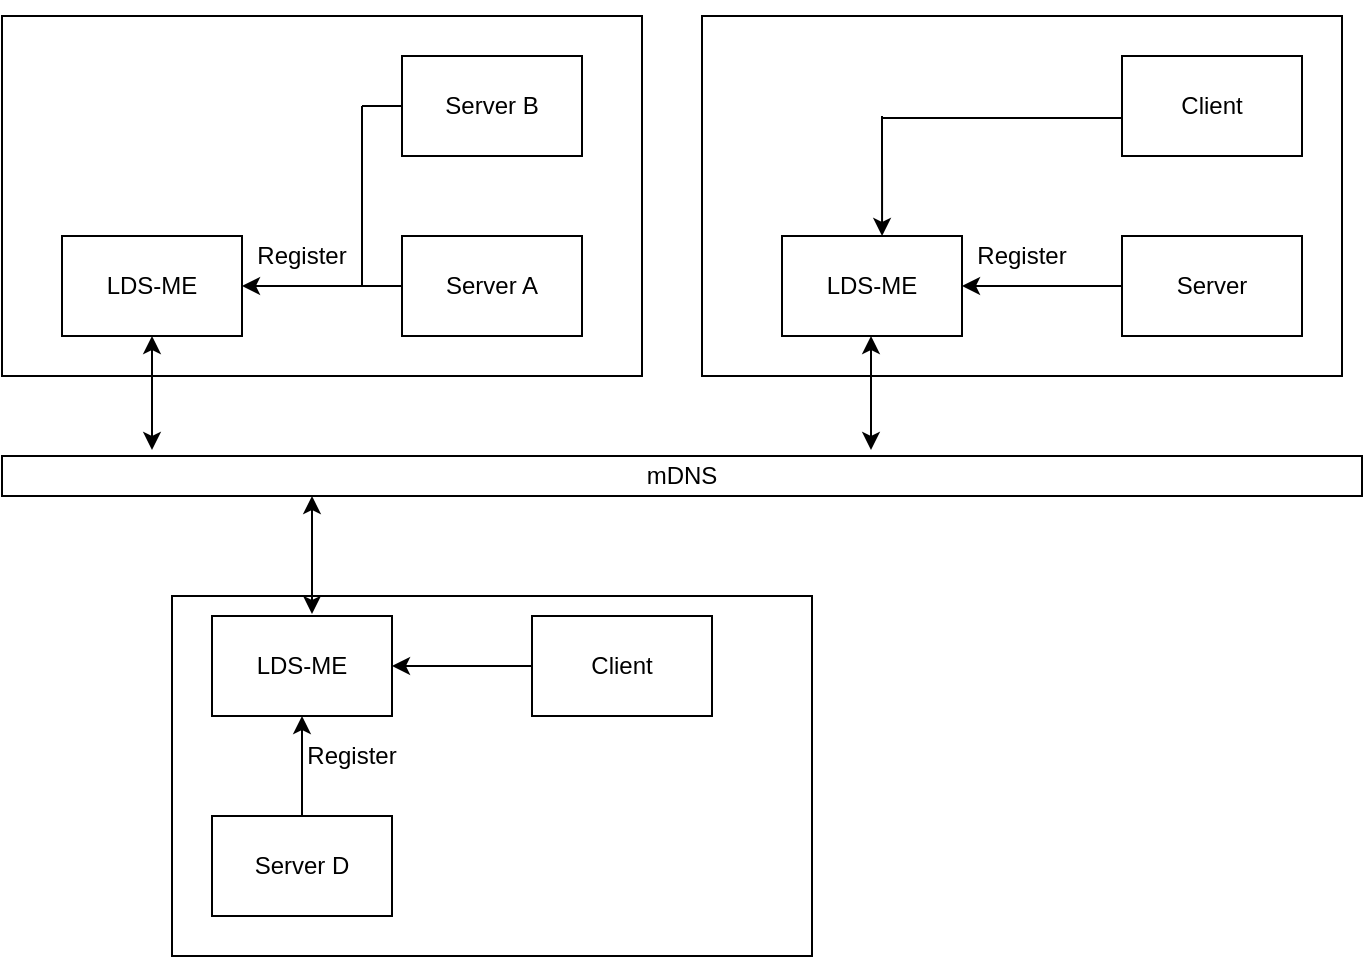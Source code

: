 <mxfile version="14.5.1" type="github">
  <diagram id="oxk_tOpqfbq7FE2mUn5F" name="Page-1">
    <mxGraphModel dx="1707" dy="965" grid="1" gridSize="10" guides="1" tooltips="1" connect="1" arrows="1" fold="1" page="1" pageScale="1" pageWidth="850" pageHeight="1100" math="0" shadow="0">
      <root>
        <mxCell id="0" />
        <mxCell id="1" parent="0" />
        <mxCell id="Qxlry1pQBffcThutz0jx-37" value="" style="rounded=0;whiteSpace=wrap;html=1;" vertex="1" parent="1">
          <mxGeometry x="490" y="60" width="320" height="180" as="geometry" />
        </mxCell>
        <mxCell id="Qxlry1pQBffcThutz0jx-4" value="" style="rounded=0;whiteSpace=wrap;html=1;" vertex="1" parent="1">
          <mxGeometry x="140" y="60" width="320" height="180" as="geometry" />
        </mxCell>
        <mxCell id="Qxlry1pQBffcThutz0jx-1" value="LDS-ME" style="rounded=0;whiteSpace=wrap;html=1;" vertex="1" parent="1">
          <mxGeometry x="170" y="170" width="90" height="50" as="geometry" />
        </mxCell>
        <mxCell id="Qxlry1pQBffcThutz0jx-2" value="Server B" style="rounded=0;whiteSpace=wrap;html=1;" vertex="1" parent="1">
          <mxGeometry x="340" y="80" width="90" height="50" as="geometry" />
        </mxCell>
        <mxCell id="Qxlry1pQBffcThutz0jx-3" value="Server A" style="rounded=0;whiteSpace=wrap;html=1;" vertex="1" parent="1">
          <mxGeometry x="340" y="170" width="90" height="50" as="geometry" />
        </mxCell>
        <mxCell id="Qxlry1pQBffcThutz0jx-6" value="LDS-ME" style="rounded=0;whiteSpace=wrap;html=1;" vertex="1" parent="1">
          <mxGeometry x="530" y="170" width="90" height="50" as="geometry" />
        </mxCell>
        <mxCell id="Qxlry1pQBffcThutz0jx-7" value="Client" style="rounded=0;whiteSpace=wrap;html=1;" vertex="1" parent="1">
          <mxGeometry x="700" y="80" width="90" height="50" as="geometry" />
        </mxCell>
        <mxCell id="Qxlry1pQBffcThutz0jx-8" value="Server" style="rounded=0;whiteSpace=wrap;html=1;" vertex="1" parent="1">
          <mxGeometry x="700" y="170" width="90" height="50" as="geometry" />
        </mxCell>
        <mxCell id="Qxlry1pQBffcThutz0jx-9" value="" style="rounded=0;whiteSpace=wrap;html=1;" vertex="1" parent="1">
          <mxGeometry x="225" y="350" width="320" height="180" as="geometry" />
        </mxCell>
        <mxCell id="Qxlry1pQBffcThutz0jx-10" value="LDS-ME" style="rounded=0;whiteSpace=wrap;html=1;" vertex="1" parent="1">
          <mxGeometry x="245" y="360" width="90" height="50" as="geometry" />
        </mxCell>
        <mxCell id="Qxlry1pQBffcThutz0jx-11" value="Server D" style="rounded=0;whiteSpace=wrap;html=1;" vertex="1" parent="1">
          <mxGeometry x="245" y="460" width="90" height="50" as="geometry" />
        </mxCell>
        <mxCell id="Qxlry1pQBffcThutz0jx-12" value="Client" style="rounded=0;whiteSpace=wrap;html=1;" vertex="1" parent="1">
          <mxGeometry x="405" y="360" width="90" height="50" as="geometry" />
        </mxCell>
        <mxCell id="Qxlry1pQBffcThutz0jx-13" value="mDNS" style="rounded=0;whiteSpace=wrap;html=1;" vertex="1" parent="1">
          <mxGeometry x="140" y="280" width="680" height="20" as="geometry" />
        </mxCell>
        <mxCell id="Qxlry1pQBffcThutz0jx-14" style="edgeStyle=orthogonalEdgeStyle;rounded=0;orthogonalLoop=1;jettySize=auto;html=1;exitX=0.5;exitY=1;exitDx=0;exitDy=0;" edge="1" parent="1" source="Qxlry1pQBffcThutz0jx-11" target="Qxlry1pQBffcThutz0jx-11">
          <mxGeometry relative="1" as="geometry" />
        </mxCell>
        <mxCell id="Qxlry1pQBffcThutz0jx-17" value="" style="endArrow=classic;html=1;exitX=0;exitY=0.5;exitDx=0;exitDy=0;entryX=1;entryY=0.5;entryDx=0;entryDy=0;" edge="1" parent="1" source="Qxlry1pQBffcThutz0jx-3" target="Qxlry1pQBffcThutz0jx-1">
          <mxGeometry width="50" height="50" relative="1" as="geometry">
            <mxPoint x="400" y="320" as="sourcePoint" />
            <mxPoint x="450" y="270" as="targetPoint" />
          </mxGeometry>
        </mxCell>
        <mxCell id="Qxlry1pQBffcThutz0jx-18" value="" style="endArrow=none;html=1;exitX=0;exitY=0.5;exitDx=0;exitDy=0;" edge="1" parent="1" source="Qxlry1pQBffcThutz0jx-2">
          <mxGeometry width="50" height="50" relative="1" as="geometry">
            <mxPoint x="400" y="320" as="sourcePoint" />
            <mxPoint x="320" y="105" as="targetPoint" />
          </mxGeometry>
        </mxCell>
        <mxCell id="Qxlry1pQBffcThutz0jx-19" value="" style="endArrow=none;html=1;" edge="1" parent="1">
          <mxGeometry width="50" height="50" relative="1" as="geometry">
            <mxPoint x="320" y="195" as="sourcePoint" />
            <mxPoint x="320" y="105" as="targetPoint" />
          </mxGeometry>
        </mxCell>
        <mxCell id="Qxlry1pQBffcThutz0jx-20" value="Register" style="text;html=1;strokeColor=none;fillColor=none;align=center;verticalAlign=middle;whiteSpace=wrap;rounded=0;" vertex="1" parent="1">
          <mxGeometry x="270" y="170" width="40" height="20" as="geometry" />
        </mxCell>
        <mxCell id="Qxlry1pQBffcThutz0jx-21" value="" style="endArrow=classic;html=1;exitX=0;exitY=0.5;exitDx=0;exitDy=0;entryX=1;entryY=0.5;entryDx=0;entryDy=0;" edge="1" parent="1">
          <mxGeometry width="50" height="50" relative="1" as="geometry">
            <mxPoint x="700" y="195" as="sourcePoint" />
            <mxPoint x="620.0" y="195" as="targetPoint" />
          </mxGeometry>
        </mxCell>
        <mxCell id="Qxlry1pQBffcThutz0jx-22" value="Register" style="text;html=1;strokeColor=none;fillColor=none;align=center;verticalAlign=middle;whiteSpace=wrap;rounded=0;" vertex="1" parent="1">
          <mxGeometry x="630" y="170" width="40" height="20" as="geometry" />
        </mxCell>
        <mxCell id="Qxlry1pQBffcThutz0jx-29" value="" style="endArrow=classic;html=1;" edge="1" parent="1">
          <mxGeometry width="50" height="50" relative="1" as="geometry">
            <mxPoint x="540" y="60" as="sourcePoint" />
            <mxPoint x="540" y="60" as="targetPoint" />
          </mxGeometry>
        </mxCell>
        <mxCell id="Qxlry1pQBffcThutz0jx-35" value="" style="endArrow=none;html=1;entryX=-0.002;entryY=0.621;entryDx=0;entryDy=0;entryPerimeter=0;" edge="1" parent="1" target="Qxlry1pQBffcThutz0jx-7">
          <mxGeometry width="50" height="50" relative="1" as="geometry">
            <mxPoint x="580" y="111" as="sourcePoint" />
            <mxPoint x="610" y="80" as="targetPoint" />
          </mxGeometry>
        </mxCell>
        <mxCell id="Qxlry1pQBffcThutz0jx-36" value="" style="endArrow=classic;html=1;entryX=0.556;entryY=0;entryDx=0;entryDy=0;entryPerimeter=0;" edge="1" parent="1" target="Qxlry1pQBffcThutz0jx-6">
          <mxGeometry width="50" height="50" relative="1" as="geometry">
            <mxPoint x="580" y="110" as="sourcePoint" />
            <mxPoint x="670" y="120" as="targetPoint" />
          </mxGeometry>
        </mxCell>
        <mxCell id="Qxlry1pQBffcThutz0jx-38" value="" style="endArrow=classic;startArrow=classic;html=1;entryX=0.5;entryY=1;entryDx=0;entryDy=0;" edge="1" parent="1" target="Qxlry1pQBffcThutz0jx-1">
          <mxGeometry width="50" height="50" relative="1" as="geometry">
            <mxPoint x="215" y="277" as="sourcePoint" />
            <mxPoint x="570" y="200" as="targetPoint" />
          </mxGeometry>
        </mxCell>
        <mxCell id="Qxlry1pQBffcThutz0jx-39" value="" style="endArrow=classic;startArrow=classic;html=1;entryX=0.5;entryY=1;entryDx=0;entryDy=0;" edge="1" parent="1">
          <mxGeometry width="50" height="50" relative="1" as="geometry">
            <mxPoint x="574.5" y="277" as="sourcePoint" />
            <mxPoint x="574.5" y="220" as="targetPoint" />
          </mxGeometry>
        </mxCell>
        <mxCell id="Qxlry1pQBffcThutz0jx-40" value="" style="endArrow=classic;startArrow=classic;html=1;" edge="1" parent="1">
          <mxGeometry width="50" height="50" relative="1" as="geometry">
            <mxPoint x="295" y="359" as="sourcePoint" />
            <mxPoint x="295" y="300" as="targetPoint" />
          </mxGeometry>
        </mxCell>
        <mxCell id="Qxlry1pQBffcThutz0jx-41" value="" style="endArrow=classic;html=1;exitX=0;exitY=0.5;exitDx=0;exitDy=0;entryX=1;entryY=0.5;entryDx=0;entryDy=0;" edge="1" parent="1" source="Qxlry1pQBffcThutz0jx-12" target="Qxlry1pQBffcThutz0jx-10">
          <mxGeometry width="50" height="50" relative="1" as="geometry">
            <mxPoint x="385" y="270" as="sourcePoint" />
            <mxPoint x="435" y="220" as="targetPoint" />
          </mxGeometry>
        </mxCell>
        <mxCell id="Qxlry1pQBffcThutz0jx-42" value="" style="endArrow=classic;html=1;exitX=0.5;exitY=0;exitDx=0;exitDy=0;" edge="1" parent="1" source="Qxlry1pQBffcThutz0jx-11" target="Qxlry1pQBffcThutz0jx-10">
          <mxGeometry width="50" height="50" relative="1" as="geometry">
            <mxPoint x="385" y="270" as="sourcePoint" />
            <mxPoint x="435" y="220" as="targetPoint" />
          </mxGeometry>
        </mxCell>
        <mxCell id="Qxlry1pQBffcThutz0jx-43" value="Register" style="text;html=1;strokeColor=none;fillColor=none;align=center;verticalAlign=middle;whiteSpace=wrap;rounded=0;" vertex="1" parent="1">
          <mxGeometry x="295" y="420" width="40" height="20" as="geometry" />
        </mxCell>
      </root>
    </mxGraphModel>
  </diagram>
</mxfile>
